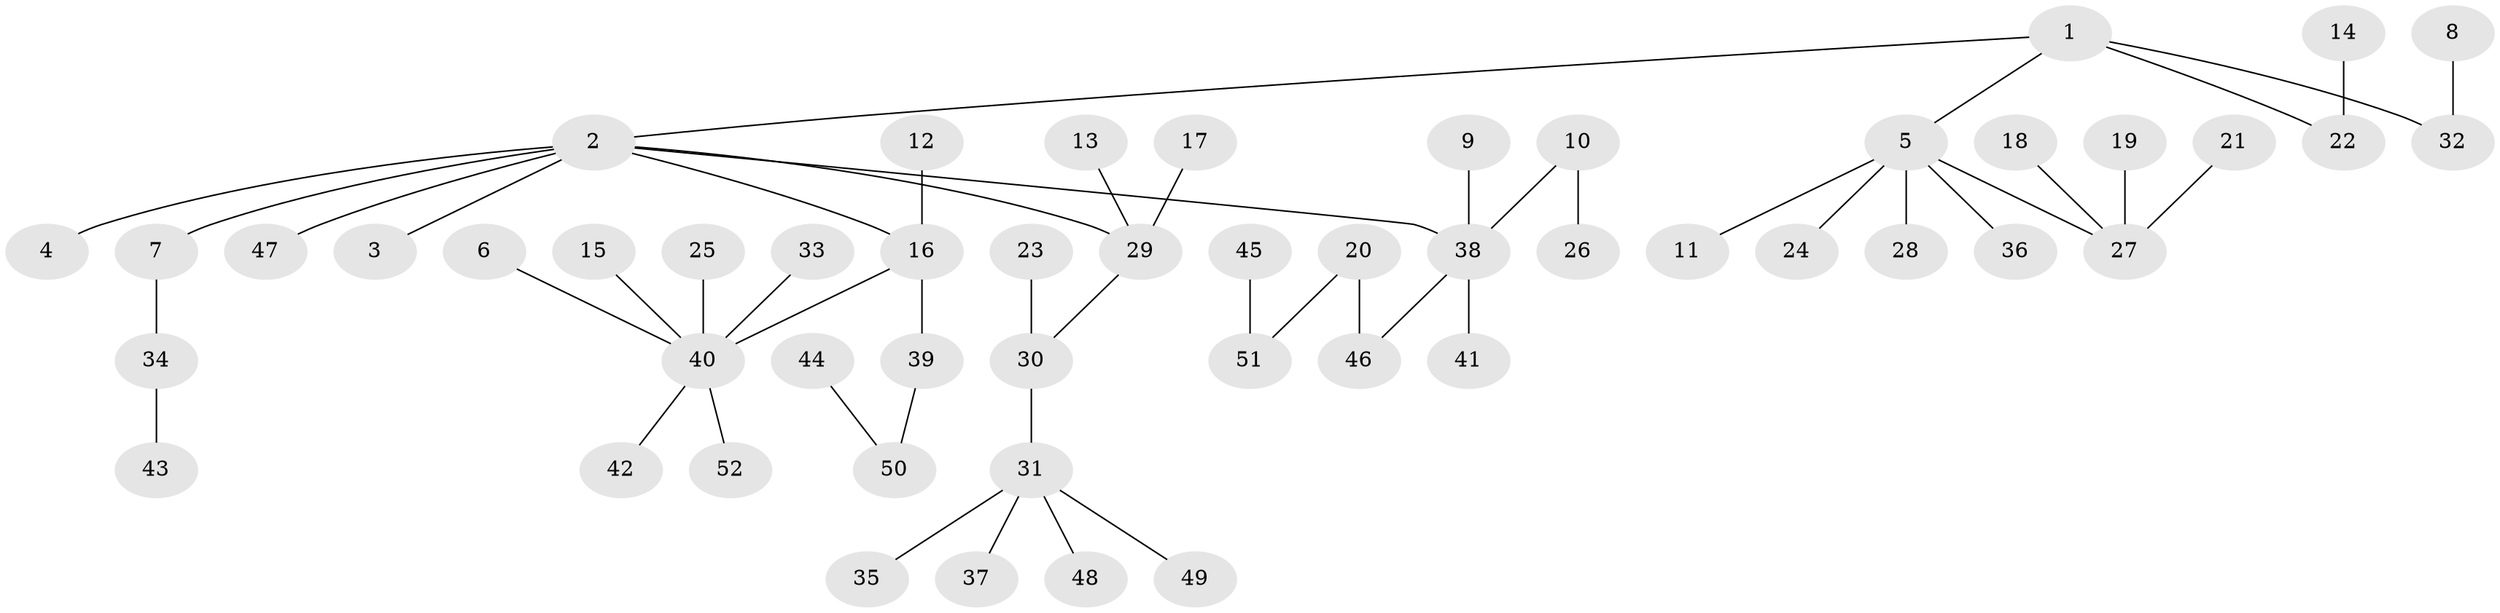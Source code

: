 // original degree distribution, {6: 0.028846153846153848, 4: 0.0673076923076923, 3: 0.125, 2: 0.23076923076923078, 1: 0.5096153846153846, 5: 0.038461538461538464}
// Generated by graph-tools (version 1.1) at 2025/50/03/09/25 03:50:24]
// undirected, 52 vertices, 51 edges
graph export_dot {
graph [start="1"]
  node [color=gray90,style=filled];
  1;
  2;
  3;
  4;
  5;
  6;
  7;
  8;
  9;
  10;
  11;
  12;
  13;
  14;
  15;
  16;
  17;
  18;
  19;
  20;
  21;
  22;
  23;
  24;
  25;
  26;
  27;
  28;
  29;
  30;
  31;
  32;
  33;
  34;
  35;
  36;
  37;
  38;
  39;
  40;
  41;
  42;
  43;
  44;
  45;
  46;
  47;
  48;
  49;
  50;
  51;
  52;
  1 -- 2 [weight=1.0];
  1 -- 5 [weight=1.0];
  1 -- 22 [weight=1.0];
  1 -- 32 [weight=1.0];
  2 -- 3 [weight=1.0];
  2 -- 4 [weight=1.0];
  2 -- 7 [weight=1.0];
  2 -- 16 [weight=1.0];
  2 -- 29 [weight=1.0];
  2 -- 38 [weight=1.0];
  2 -- 47 [weight=1.0];
  5 -- 11 [weight=1.0];
  5 -- 24 [weight=1.0];
  5 -- 27 [weight=1.0];
  5 -- 28 [weight=1.0];
  5 -- 36 [weight=1.0];
  6 -- 40 [weight=1.0];
  7 -- 34 [weight=1.0];
  8 -- 32 [weight=1.0];
  9 -- 38 [weight=1.0];
  10 -- 26 [weight=1.0];
  10 -- 38 [weight=1.0];
  12 -- 16 [weight=1.0];
  13 -- 29 [weight=1.0];
  14 -- 22 [weight=1.0];
  15 -- 40 [weight=1.0];
  16 -- 39 [weight=1.0];
  16 -- 40 [weight=1.0];
  17 -- 29 [weight=1.0];
  18 -- 27 [weight=1.0];
  19 -- 27 [weight=1.0];
  20 -- 46 [weight=1.0];
  20 -- 51 [weight=1.0];
  21 -- 27 [weight=1.0];
  23 -- 30 [weight=1.0];
  25 -- 40 [weight=1.0];
  29 -- 30 [weight=1.0];
  30 -- 31 [weight=1.0];
  31 -- 35 [weight=1.0];
  31 -- 37 [weight=1.0];
  31 -- 48 [weight=1.0];
  31 -- 49 [weight=1.0];
  33 -- 40 [weight=1.0];
  34 -- 43 [weight=1.0];
  38 -- 41 [weight=1.0];
  38 -- 46 [weight=1.0];
  39 -- 50 [weight=1.0];
  40 -- 42 [weight=1.0];
  40 -- 52 [weight=1.0];
  44 -- 50 [weight=1.0];
  45 -- 51 [weight=1.0];
}
